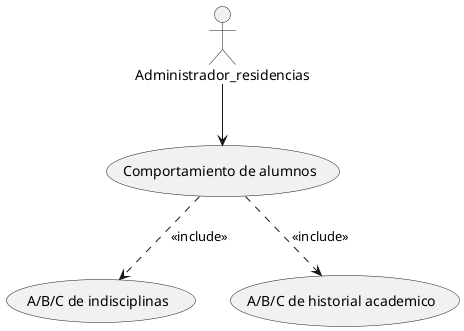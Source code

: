@startuml
    Administrador_residencias --> (Comportamiento de alumnos)
    (Comportamiento de alumnos) ..> (A/B/C de indisciplinas) : <<include>>
    (Comportamiento de alumnos) ..> (A/B/C de historial academico) : <<include>>
@enduml
